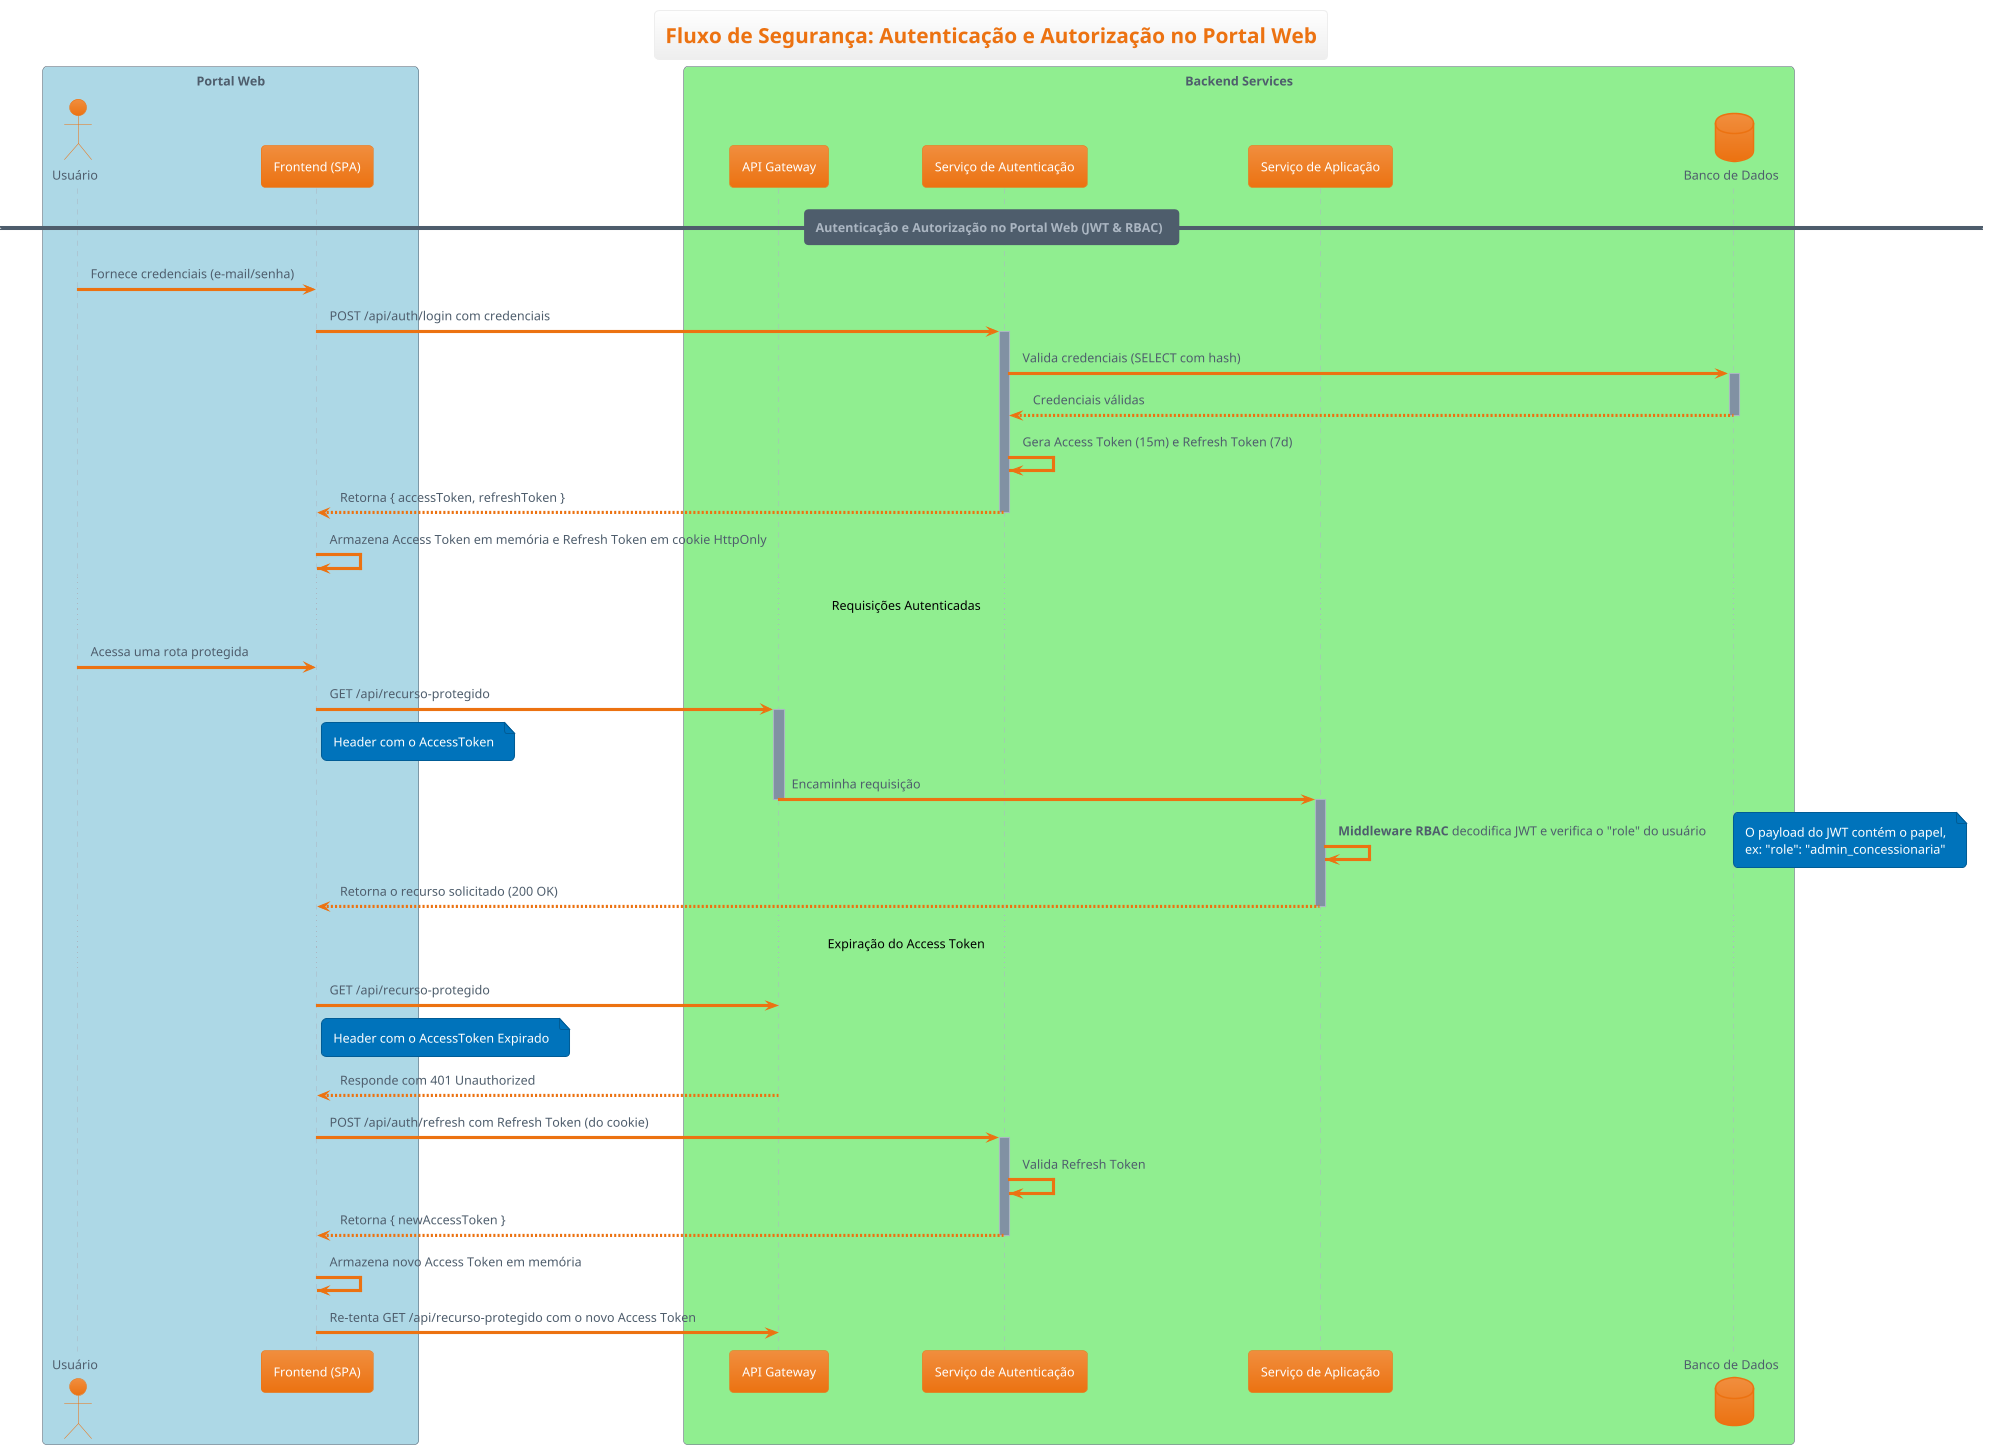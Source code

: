 @startuml
!theme aws-orange
title "Fluxo de Segurança: Autenticação e Autorização no Portal Web"

box "Portal Web" #LightBlue
actor "Usuário" as User
participant "Frontend (SPA)" as Frontend
end box

box "Backend Services" #LightGreen
participant "API Gateway" as APIGateway
participant "Serviço de Autenticação" as AuthService
participant "Serviço de Aplicação" as AppService
database "Banco de Dados" as DB
end box

== Autenticação e Autorização no Portal Web (JWT & RBAC) ==

User -> Frontend: Fornece credenciais (e-mail/senha)
Frontend -> AuthService: POST /api/auth/login com credenciais

activate AuthService
AuthService -> DB: Valida credenciais (SELECT com hash)
activate DB
DB --> AuthService: Credenciais válidas
deactivate DB

AuthService -> AuthService: Gera Access Token (15m) e Refresh Token (7d)
AuthService --> Frontend: Retorna { accessToken, refreshToken }
deactivate AuthService

Frontend -> Frontend: Armazena Access Token em memória e Refresh Token em cookie HttpOnly

... Requisições Autenticadas ...

User -> Frontend: Acessa uma rota protegida
Frontend -> APIGateway: GET /api/recurso-protegido
note right of Frontend: Header com o AccessToken

activate APIGateway
APIGateway -> AppService: Encaminha requisição
deactivate APIGateway

activate AppService
AppService -> AppService: **Middleware RBAC** decodifica JWT e verifica o "role" do usuário
note right
  O payload do JWT contém o papel,
  ex: "role": "admin_concessionaria"
end note
AppService --> Frontend: Retorna o recurso solicitado (200 OK)
deactivate AppService

... Expiração do Access Token ...

Frontend -> APIGateway: GET /api/recurso-protegido
note right of Frontend: Header com o AccessToken Expirado
APIGateway --> Frontend: Responde com 401 Unauthorized

Frontend -> AuthService: POST /api/auth/refresh com Refresh Token (do cookie)
activate AuthService
AuthService -> AuthService: Valida Refresh Token
AuthService --> Frontend: Retorna { newAccessToken }
deactivate AuthService
Frontend -> Frontend: Armazena novo Access Token em memória
Frontend -> APIGateway: Re-tenta GET /api/recurso-protegido com o novo Access Token

@enduml

